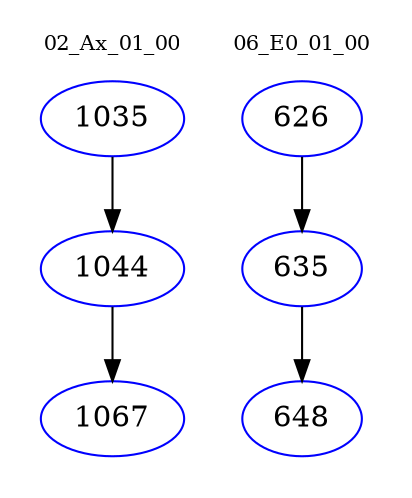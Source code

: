 digraph{
subgraph cluster_0 {
color = white
label = "02_Ax_01_00";
fontsize=10;
T0_1035 [label="1035", color="blue"]
T0_1035 -> T0_1044 [color="black"]
T0_1044 [label="1044", color="blue"]
T0_1044 -> T0_1067 [color="black"]
T0_1067 [label="1067", color="blue"]
}
subgraph cluster_1 {
color = white
label = "06_E0_01_00";
fontsize=10;
T1_626 [label="626", color="blue"]
T1_626 -> T1_635 [color="black"]
T1_635 [label="635", color="blue"]
T1_635 -> T1_648 [color="black"]
T1_648 [label="648", color="blue"]
}
}

